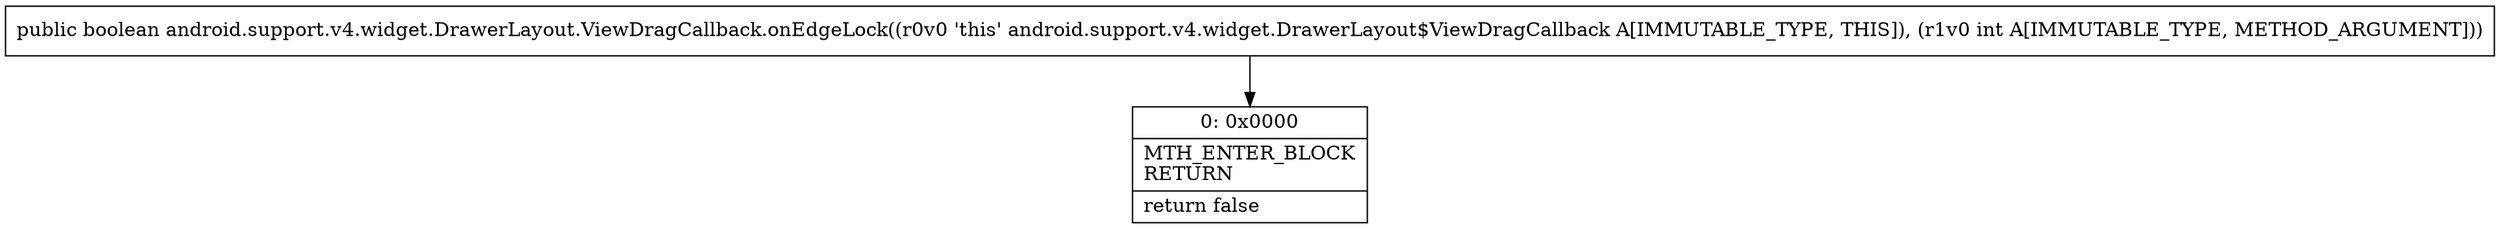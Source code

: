 digraph "CFG forandroid.support.v4.widget.DrawerLayout.ViewDragCallback.onEdgeLock(I)Z" {
Node_0 [shape=record,label="{0\:\ 0x0000|MTH_ENTER_BLOCK\lRETURN\l|return false\l}"];
MethodNode[shape=record,label="{public boolean android.support.v4.widget.DrawerLayout.ViewDragCallback.onEdgeLock((r0v0 'this' android.support.v4.widget.DrawerLayout$ViewDragCallback A[IMMUTABLE_TYPE, THIS]), (r1v0 int A[IMMUTABLE_TYPE, METHOD_ARGUMENT])) }"];
MethodNode -> Node_0;
}

